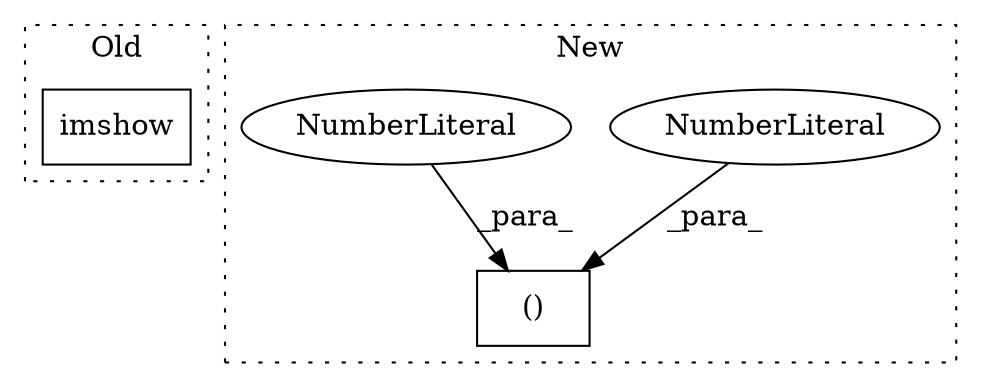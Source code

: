 digraph G {
subgraph cluster0 {
1 [label="imshow" a="32" s="943,1009" l="7,2" shape="box"];
label = "Old";
style="dotted";
}
subgraph cluster1 {
2 [label="()" a="106" s="964" l="105" shape="box"];
3 [label="NumberLiteral" a="34" s="1066" l="3" shape="ellipse"];
4 [label="NumberLiteral" a="34" s="1052" l="1" shape="ellipse"];
label = "New";
style="dotted";
}
3 -> 2 [label="_para_"];
4 -> 2 [label="_para_"];
}